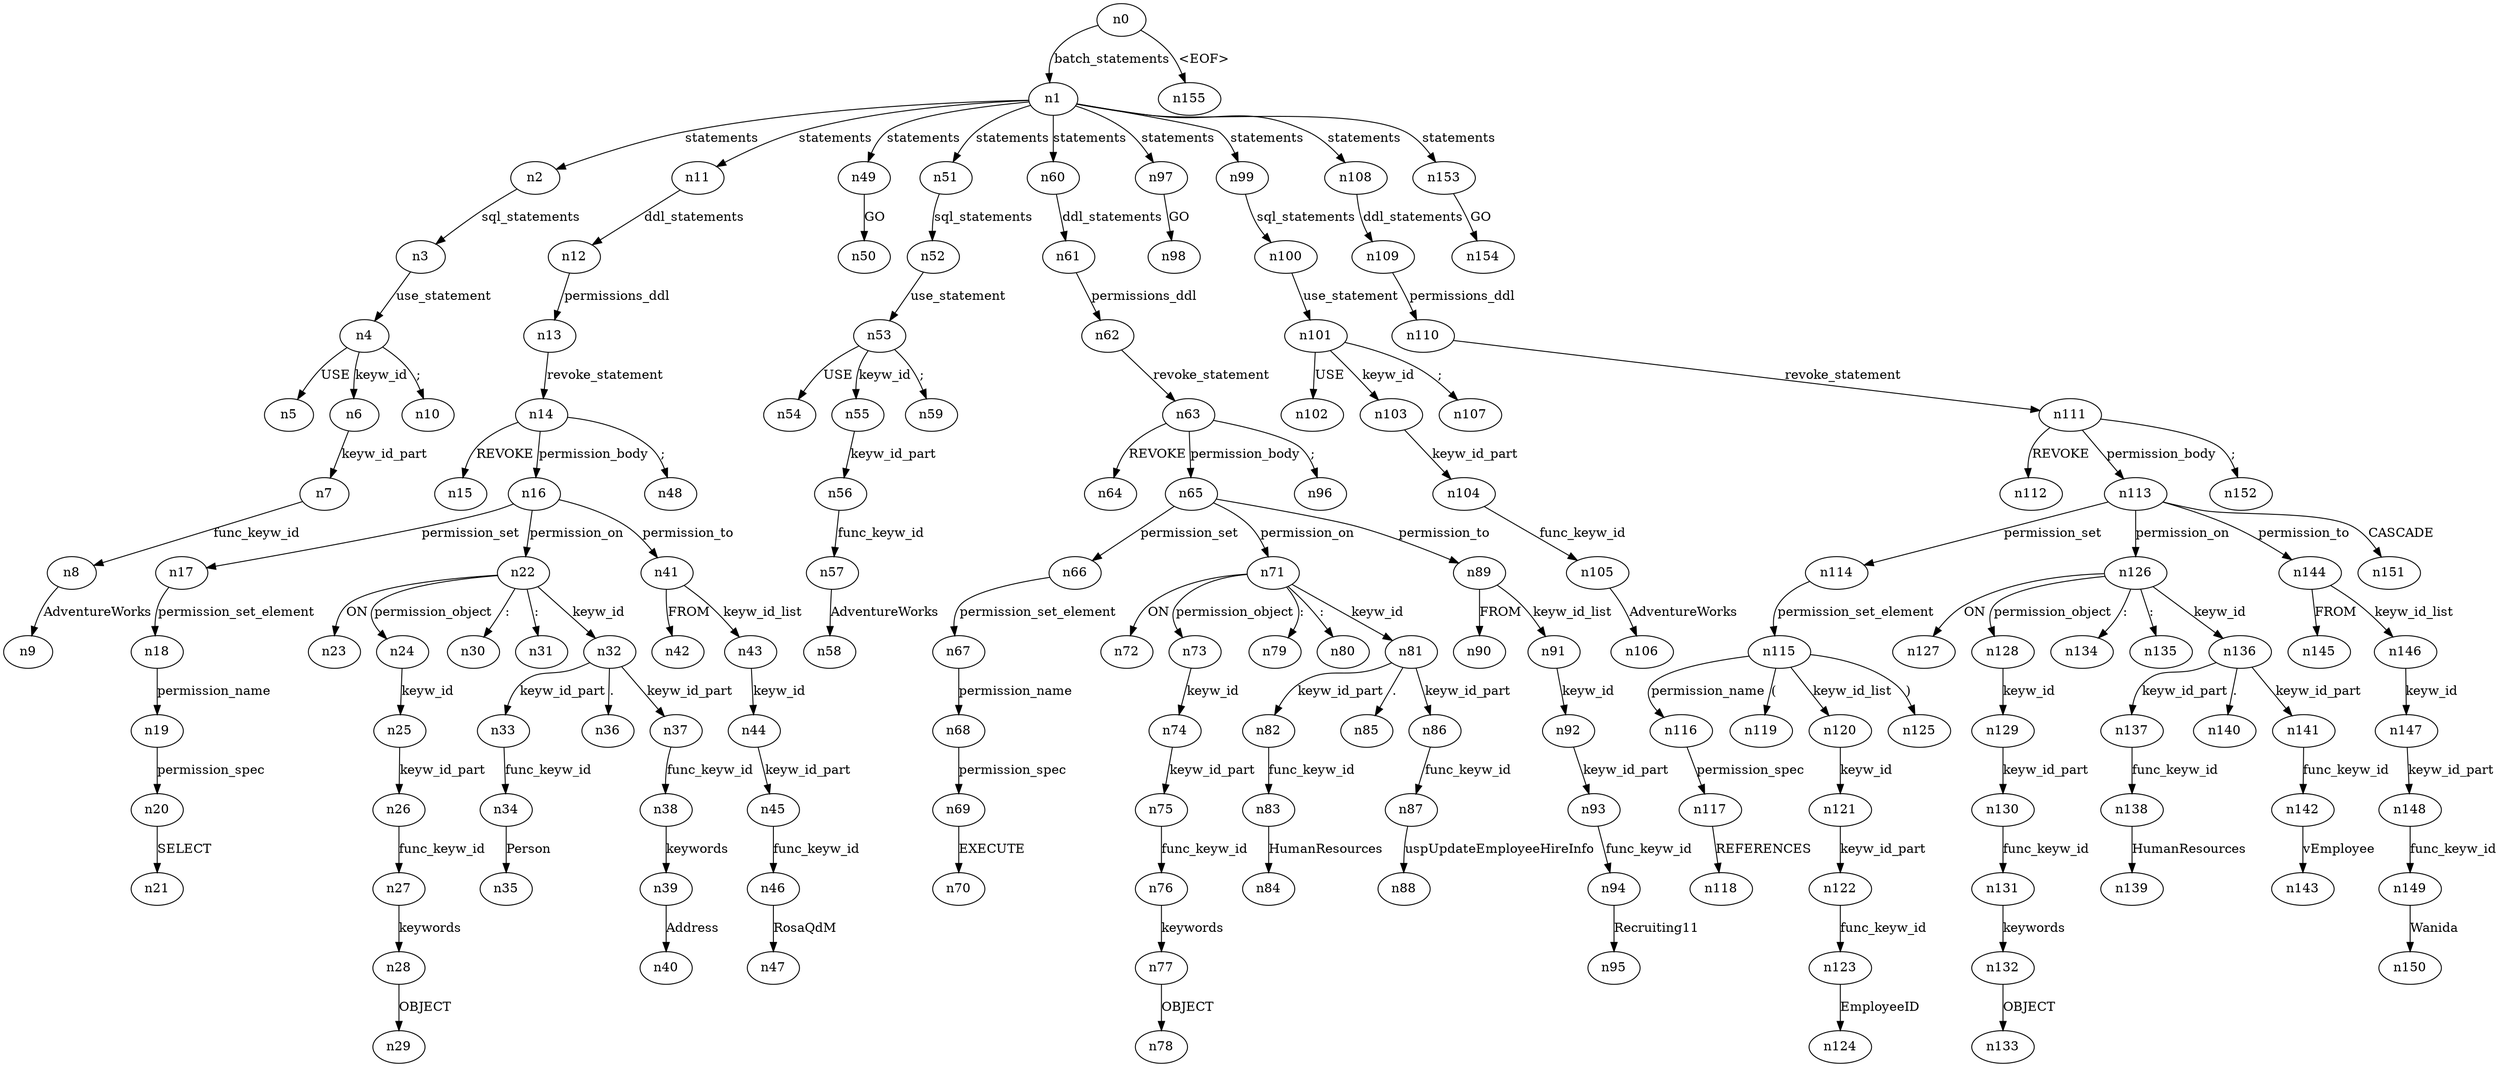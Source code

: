 digraph ParseTree {
  n0 -> n1 [label="batch_statements"];
  n1 -> n2 [label="statements"];
  n2 -> n3 [label="sql_statements"];
  n3 -> n4 [label="use_statement"];
  n4 -> n5 [label="USE"];
  n4 -> n6 [label="keyw_id"];
  n6 -> n7 [label="keyw_id_part"];
  n7 -> n8 [label="func_keyw_id"];
  n8 -> n9 [label="AdventureWorks"];
  n4 -> n10 [label=";"];
  n1 -> n11 [label="statements"];
  n11 -> n12 [label="ddl_statements"];
  n12 -> n13 [label="permissions_ddl"];
  n13 -> n14 [label="revoke_statement"];
  n14 -> n15 [label="REVOKE"];
  n14 -> n16 [label="permission_body"];
  n16 -> n17 [label="permission_set"];
  n17 -> n18 [label="permission_set_element"];
  n18 -> n19 [label="permission_name"];
  n19 -> n20 [label="permission_spec"];
  n20 -> n21 [label="SELECT"];
  n16 -> n22 [label="permission_on"];
  n22 -> n23 [label="ON"];
  n22 -> n24 [label="permission_object"];
  n24 -> n25 [label="keyw_id"];
  n25 -> n26 [label="keyw_id_part"];
  n26 -> n27 [label="func_keyw_id"];
  n27 -> n28 [label="keywords"];
  n28 -> n29 [label="OBJECT"];
  n22 -> n30 [label=":"];
  n22 -> n31 [label=":"];
  n22 -> n32 [label="keyw_id"];
  n32 -> n33 [label="keyw_id_part"];
  n33 -> n34 [label="func_keyw_id"];
  n34 -> n35 [label="Person"];
  n32 -> n36 [label="."];
  n32 -> n37 [label="keyw_id_part"];
  n37 -> n38 [label="func_keyw_id"];
  n38 -> n39 [label="keywords"];
  n39 -> n40 [label="Address"];
  n16 -> n41 [label="permission_to"];
  n41 -> n42 [label="FROM"];
  n41 -> n43 [label="keyw_id_list"];
  n43 -> n44 [label="keyw_id"];
  n44 -> n45 [label="keyw_id_part"];
  n45 -> n46 [label="func_keyw_id"];
  n46 -> n47 [label="RosaQdM"];
  n14 -> n48 [label=";"];
  n1 -> n49 [label="statements"];
  n49 -> n50 [label="GO"];
  n1 -> n51 [label="statements"];
  n51 -> n52 [label="sql_statements"];
  n52 -> n53 [label="use_statement"];
  n53 -> n54 [label="USE"];
  n53 -> n55 [label="keyw_id"];
  n55 -> n56 [label="keyw_id_part"];
  n56 -> n57 [label="func_keyw_id"];
  n57 -> n58 [label="AdventureWorks"];
  n53 -> n59 [label=";"];
  n1 -> n60 [label="statements"];
  n60 -> n61 [label="ddl_statements"];
  n61 -> n62 [label="permissions_ddl"];
  n62 -> n63 [label="revoke_statement"];
  n63 -> n64 [label="REVOKE"];
  n63 -> n65 [label="permission_body"];
  n65 -> n66 [label="permission_set"];
  n66 -> n67 [label="permission_set_element"];
  n67 -> n68 [label="permission_name"];
  n68 -> n69 [label="permission_spec"];
  n69 -> n70 [label="EXECUTE"];
  n65 -> n71 [label="permission_on"];
  n71 -> n72 [label="ON"];
  n71 -> n73 [label="permission_object"];
  n73 -> n74 [label="keyw_id"];
  n74 -> n75 [label="keyw_id_part"];
  n75 -> n76 [label="func_keyw_id"];
  n76 -> n77 [label="keywords"];
  n77 -> n78 [label="OBJECT"];
  n71 -> n79 [label=":"];
  n71 -> n80 [label=":"];
  n71 -> n81 [label="keyw_id"];
  n81 -> n82 [label="keyw_id_part"];
  n82 -> n83 [label="func_keyw_id"];
  n83 -> n84 [label="HumanResources"];
  n81 -> n85 [label="."];
  n81 -> n86 [label="keyw_id_part"];
  n86 -> n87 [label="func_keyw_id"];
  n87 -> n88 [label="uspUpdateEmployeeHireInfo"];
  n65 -> n89 [label="permission_to"];
  n89 -> n90 [label="FROM"];
  n89 -> n91 [label="keyw_id_list"];
  n91 -> n92 [label="keyw_id"];
  n92 -> n93 [label="keyw_id_part"];
  n93 -> n94 [label="func_keyw_id"];
  n94 -> n95 [label="Recruiting11"];
  n63 -> n96 [label=";"];
  n1 -> n97 [label="statements"];
  n97 -> n98 [label="GO"];
  n1 -> n99 [label="statements"];
  n99 -> n100 [label="sql_statements"];
  n100 -> n101 [label="use_statement"];
  n101 -> n102 [label="USE"];
  n101 -> n103 [label="keyw_id"];
  n103 -> n104 [label="keyw_id_part"];
  n104 -> n105 [label="func_keyw_id"];
  n105 -> n106 [label="AdventureWorks"];
  n101 -> n107 [label=";"];
  n1 -> n108 [label="statements"];
  n108 -> n109 [label="ddl_statements"];
  n109 -> n110 [label="permissions_ddl"];
  n110 -> n111 [label="revoke_statement"];
  n111 -> n112 [label="REVOKE"];
  n111 -> n113 [label="permission_body"];
  n113 -> n114 [label="permission_set"];
  n114 -> n115 [label="permission_set_element"];
  n115 -> n116 [label="permission_name"];
  n116 -> n117 [label="permission_spec"];
  n117 -> n118 [label="REFERENCES"];
  n115 -> n119 [label="("];
  n115 -> n120 [label="keyw_id_list"];
  n120 -> n121 [label="keyw_id"];
  n121 -> n122 [label="keyw_id_part"];
  n122 -> n123 [label="func_keyw_id"];
  n123 -> n124 [label="EmployeeID"];
  n115 -> n125 [label=")"];
  n113 -> n126 [label="permission_on"];
  n126 -> n127 [label="ON"];
  n126 -> n128 [label="permission_object"];
  n128 -> n129 [label="keyw_id"];
  n129 -> n130 [label="keyw_id_part"];
  n130 -> n131 [label="func_keyw_id"];
  n131 -> n132 [label="keywords"];
  n132 -> n133 [label="OBJECT"];
  n126 -> n134 [label=":"];
  n126 -> n135 [label=":"];
  n126 -> n136 [label="keyw_id"];
  n136 -> n137 [label="keyw_id_part"];
  n137 -> n138 [label="func_keyw_id"];
  n138 -> n139 [label="HumanResources"];
  n136 -> n140 [label="."];
  n136 -> n141 [label="keyw_id_part"];
  n141 -> n142 [label="func_keyw_id"];
  n142 -> n143 [label="vEmployee"];
  n113 -> n144 [label="permission_to"];
  n144 -> n145 [label="FROM"];
  n144 -> n146 [label="keyw_id_list"];
  n146 -> n147 [label="keyw_id"];
  n147 -> n148 [label="keyw_id_part"];
  n148 -> n149 [label="func_keyw_id"];
  n149 -> n150 [label="Wanida"];
  n113 -> n151 [label="CASCADE"];
  n111 -> n152 [label=";"];
  n1 -> n153 [label="statements"];
  n153 -> n154 [label="GO"];
  n0 -> n155 [label="<EOF>"];
}